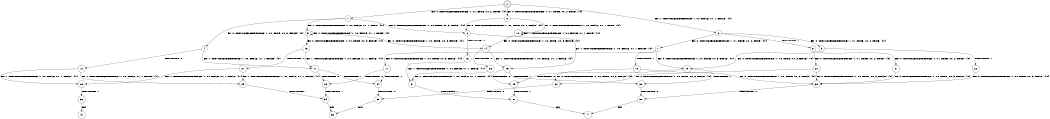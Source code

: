 digraph BCG {
size = "7, 10.5";
center = TRUE;
node [shape = circle];
0 [peripheries = 2];
0 -> 1 [label = "EX !0 !ATOMIC_EXCH_BRANCH (1, +1, TRUE, +0, 2, TRUE) !{0}"];
0 -> 2 [label = "EX !1 !ATOMIC_EXCH_BRANCH (1, +0, FALSE, +1, 1, FALSE) !{0}"];
0 -> 3 [label = "EX !0 !ATOMIC_EXCH_BRANCH (1, +1, TRUE, +0, 2, TRUE) !{0}"];
1 -> 4 [label = "EX !0 !ATOMIC_EXCH_BRANCH (1, +0, TRUE, +0, 3, FALSE) !{0}"];
1 -> 5 [label = "EX !1 !ATOMIC_EXCH_BRANCH (1, +0, FALSE, +1, 1, TRUE) !{0}"];
1 -> 6 [label = "EX !0 !ATOMIC_EXCH_BRANCH (1, +0, TRUE, +0, 3, FALSE) !{0}"];
2 -> 7 [label = "EX !0 !ATOMIC_EXCH_BRANCH (1, +1, TRUE, +0, 2, TRUE) !{0}"];
2 -> 8 [label = "TERMINATE !1"];
2 -> 9 [label = "EX !0 !ATOMIC_EXCH_BRANCH (1, +1, TRUE, +0, 2, TRUE) !{0}"];
3 -> 10 [label = "EX !1 !ATOMIC_EXCH_BRANCH (1, +0, FALSE, +1, 1, TRUE) !{0}"];
3 -> 6 [label = "EX !0 !ATOMIC_EXCH_BRANCH (1, +0, TRUE, +0, 3, FALSE) !{0}"];
4 -> 11 [label = "EX !1 !ATOMIC_EXCH_BRANCH (1, +0, FALSE, +1, 1, FALSE) !{0}"];
4 -> 12 [label = "TERMINATE !0"];
5 -> 13 [label = "EX !0 !ATOMIC_EXCH_BRANCH (1, +0, TRUE, +0, 3, FALSE) !{0}"];
5 -> 5 [label = "EX !1 !ATOMIC_EXCH_BRANCH (1, +0, FALSE, +1, 1, TRUE) !{0}"];
5 -> 14 [label = "EX !0 !ATOMIC_EXCH_BRANCH (1, +0, TRUE, +0, 3, FALSE) !{0}"];
6 -> 15 [label = "EX !1 !ATOMIC_EXCH_BRANCH (1, +0, FALSE, +1, 1, FALSE) !{0}"];
6 -> 16 [label = "TERMINATE !0"];
7 -> 17 [label = "EX !0 !ATOMIC_EXCH_BRANCH (1, +0, TRUE, +0, 3, FALSE) !{0}"];
7 -> 18 [label = "TERMINATE !1"];
7 -> 19 [label = "EX !0 !ATOMIC_EXCH_BRANCH (1, +0, TRUE, +0, 3, FALSE) !{0}"];
8 -> 20 [label = "EX !0 !ATOMIC_EXCH_BRANCH (1, +1, TRUE, +0, 2, TRUE) !{0}"];
8 -> 21 [label = "EX !0 !ATOMIC_EXCH_BRANCH (1, +1, TRUE, +0, 2, TRUE) !{0}"];
9 -> 22 [label = "TERMINATE !1"];
9 -> 19 [label = "EX !0 !ATOMIC_EXCH_BRANCH (1, +0, TRUE, +0, 3, FALSE) !{0}"];
10 -> 10 [label = "EX !1 !ATOMIC_EXCH_BRANCH (1, +0, FALSE, +1, 1, TRUE) !{0}"];
10 -> 14 [label = "EX !0 !ATOMIC_EXCH_BRANCH (1, +0, TRUE, +0, 3, FALSE) !{0}"];
11 -> 23 [label = "TERMINATE !0"];
11 -> 24 [label = "TERMINATE !1"];
12 -> 25 [label = "EX !1 !ATOMIC_EXCH_BRANCH (1, +0, FALSE, +1, 1, FALSE) !{1}"];
12 -> 26 [label = "EX !1 !ATOMIC_EXCH_BRANCH (1, +0, FALSE, +1, 1, FALSE) !{1}"];
13 -> 11 [label = "EX !1 !ATOMIC_EXCH_BRANCH (1, +0, FALSE, +1, 1, FALSE) !{0}"];
13 -> 27 [label = "TERMINATE !0"];
14 -> 15 [label = "EX !1 !ATOMIC_EXCH_BRANCH (1, +0, FALSE, +1, 1, FALSE) !{0}"];
14 -> 28 [label = "TERMINATE !0"];
15 -> 29 [label = "TERMINATE !0"];
15 -> 30 [label = "TERMINATE !1"];
16 -> 31 [label = "EX !1 !ATOMIC_EXCH_BRANCH (1, +0, FALSE, +1, 1, FALSE) !{1}"];
17 -> 23 [label = "TERMINATE !0"];
17 -> 24 [label = "TERMINATE !1"];
18 -> 32 [label = "EX !0 !ATOMIC_EXCH_BRANCH (1, +0, TRUE, +0, 3, FALSE) !{0}"];
18 -> 33 [label = "EX !0 !ATOMIC_EXCH_BRANCH (1, +0, TRUE, +0, 3, FALSE) !{0}"];
19 -> 29 [label = "TERMINATE !0"];
19 -> 30 [label = "TERMINATE !1"];
20 -> 32 [label = "EX !0 !ATOMIC_EXCH_BRANCH (1, +0, TRUE, +0, 3, FALSE) !{0}"];
20 -> 33 [label = "EX !0 !ATOMIC_EXCH_BRANCH (1, +0, TRUE, +0, 3, FALSE) !{0}"];
21 -> 33 [label = "EX !0 !ATOMIC_EXCH_BRANCH (1, +0, TRUE, +0, 3, FALSE) !{0}"];
22 -> 33 [label = "EX !0 !ATOMIC_EXCH_BRANCH (1, +0, TRUE, +0, 3, FALSE) !{0}"];
23 -> 34 [label = "TERMINATE !1"];
24 -> 35 [label = "TERMINATE !0"];
25 -> 34 [label = "TERMINATE !1"];
26 -> 36 [label = "TERMINATE !1"];
27 -> 25 [label = "EX !1 !ATOMIC_EXCH_BRANCH (1, +0, FALSE, +1, 1, FALSE) !{1}"];
27 -> 26 [label = "EX !1 !ATOMIC_EXCH_BRANCH (1, +0, FALSE, +1, 1, FALSE) !{1}"];
28 -> 31 [label = "EX !1 !ATOMIC_EXCH_BRANCH (1, +0, FALSE, +1, 1, FALSE) !{1}"];
29 -> 37 [label = "TERMINATE !1"];
30 -> 38 [label = "TERMINATE !0"];
31 -> 37 [label = "TERMINATE !1"];
32 -> 35 [label = "TERMINATE !0"];
33 -> 38 [label = "TERMINATE !0"];
34 -> 39 [label = "exit"];
35 -> 39 [label = "exit"];
36 -> 40 [label = "exit"];
37 -> 41 [label = "exit"];
38 -> 41 [label = "exit"];
}
